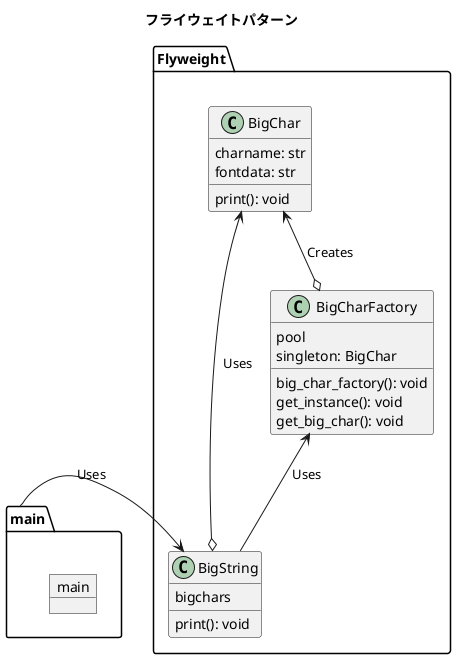 @startuml

title フライウェイトパターン

package main {
    object main {
    }
}

package Flyweight {
   
    class BigChar {
        charname: str
        fontdata: str
        print(): void
    }

    class BigCharFactory {
        pool
        singleton: BigChar
        big_char_factory(): void
        get_instance(): void
        get_big_char(): void
    }

    class BigString {
        bigchars
        print(): void
    }
}
    main -right->BigString : Uses
    BigString -up-> BigCharFactory : Uses
    BigCharFactory o-up-> BigChar : Creates
    BigString o-up-> BigChar : Uses

@enduml